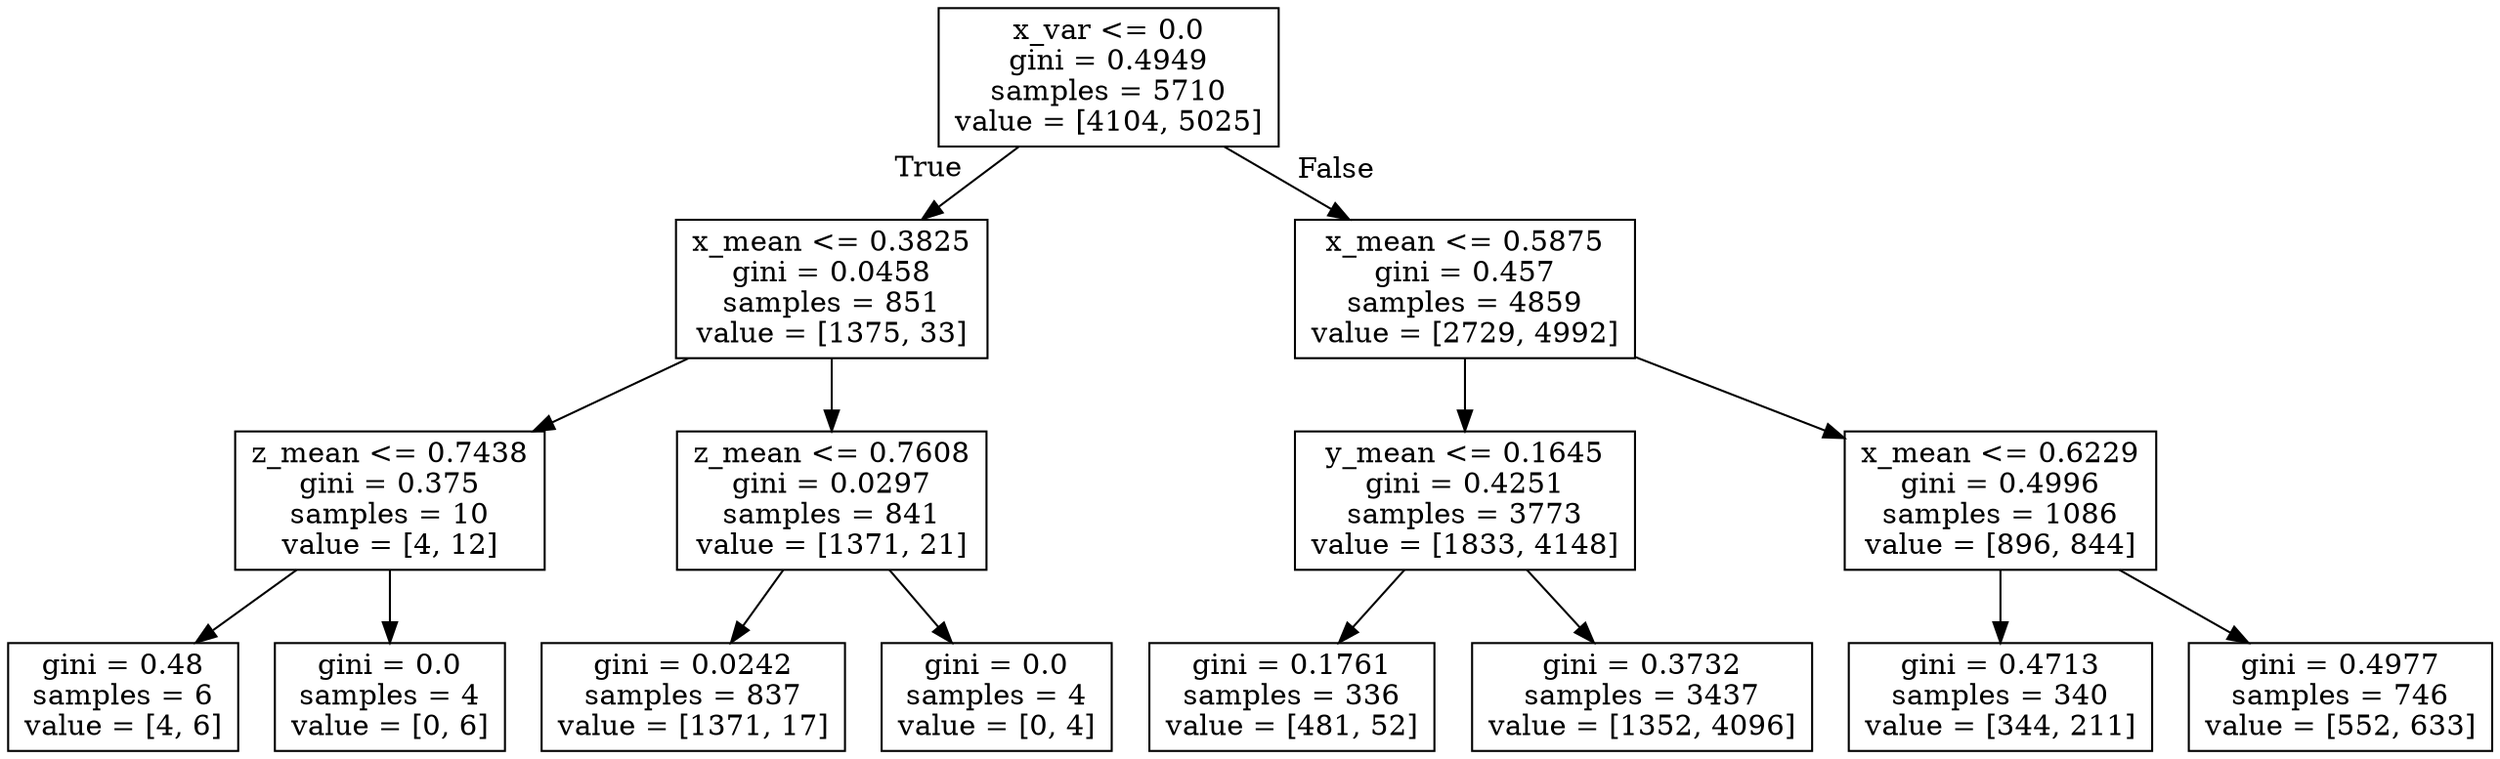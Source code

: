 digraph Tree {
node [shape=box] ;
0 [label="x_var <= 0.0\ngini = 0.4949\nsamples = 5710\nvalue = [4104, 5025]"] ;
1 [label="x_mean <= 0.3825\ngini = 0.0458\nsamples = 851\nvalue = [1375, 33]"] ;
0 -> 1 [labeldistance=2.5, labelangle=45, headlabel="True"] ;
2 [label="z_mean <= 0.7438\ngini = 0.375\nsamples = 10\nvalue = [4, 12]"] ;
1 -> 2 ;
3 [label="gini = 0.48\nsamples = 6\nvalue = [4, 6]"] ;
2 -> 3 ;
4 [label="gini = 0.0\nsamples = 4\nvalue = [0, 6]"] ;
2 -> 4 ;
5 [label="z_mean <= 0.7608\ngini = 0.0297\nsamples = 841\nvalue = [1371, 21]"] ;
1 -> 5 ;
6 [label="gini = 0.0242\nsamples = 837\nvalue = [1371, 17]"] ;
5 -> 6 ;
7 [label="gini = 0.0\nsamples = 4\nvalue = [0, 4]"] ;
5 -> 7 ;
8 [label="x_mean <= 0.5875\ngini = 0.457\nsamples = 4859\nvalue = [2729, 4992]"] ;
0 -> 8 [labeldistance=2.5, labelangle=-45, headlabel="False"] ;
9 [label="y_mean <= 0.1645\ngini = 0.4251\nsamples = 3773\nvalue = [1833, 4148]"] ;
8 -> 9 ;
10 [label="gini = 0.1761\nsamples = 336\nvalue = [481, 52]"] ;
9 -> 10 ;
11 [label="gini = 0.3732\nsamples = 3437\nvalue = [1352, 4096]"] ;
9 -> 11 ;
12 [label="x_mean <= 0.6229\ngini = 0.4996\nsamples = 1086\nvalue = [896, 844]"] ;
8 -> 12 ;
13 [label="gini = 0.4713\nsamples = 340\nvalue = [344, 211]"] ;
12 -> 13 ;
14 [label="gini = 0.4977\nsamples = 746\nvalue = [552, 633]"] ;
12 -> 14 ;
}